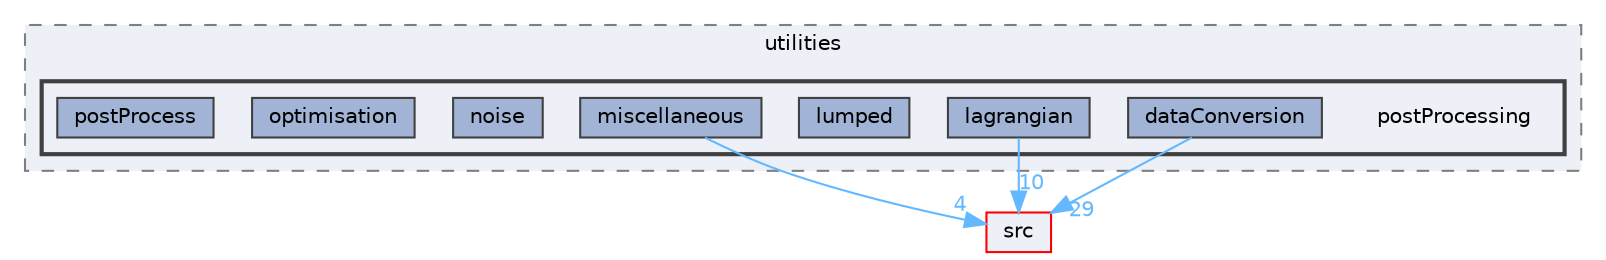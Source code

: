 digraph "applications/utilities/postProcessing"
{
 // LATEX_PDF_SIZE
  bgcolor="transparent";
  edge [fontname=Helvetica,fontsize=10,labelfontname=Helvetica,labelfontsize=10];
  node [fontname=Helvetica,fontsize=10,shape=box,height=0.2,width=0.4];
  compound=true
  subgraph clusterdir_a740ba71acc8f57051af57c325cf1aa6 {
    graph [ bgcolor="#edf0f7", pencolor="grey50", label="utilities", fontname=Helvetica,fontsize=10 style="filled,dashed", URL="dir_a740ba71acc8f57051af57c325cf1aa6.html",tooltip=""]
  subgraph clusterdir_b0c2b0d6e5b08bdff054b28f26ba51e7 {
    graph [ bgcolor="#edf0f7", pencolor="grey25", label="", fontname=Helvetica,fontsize=10 style="filled,bold", URL="dir_b0c2b0d6e5b08bdff054b28f26ba51e7.html",tooltip=""]
    dir_b0c2b0d6e5b08bdff054b28f26ba51e7 [shape=plaintext, label="postProcessing"];
  dir_287a8ee951d3c46055211652d30251ed [label="dataConversion", fillcolor="#a2b4d6", color="grey25", style="filled", URL="dir_287a8ee951d3c46055211652d30251ed.html",tooltip=""];
  dir_1411ee221da8c78d686bfb322a9cbb04 [label="lagrangian", fillcolor="#a2b4d6", color="grey25", style="filled", URL="dir_1411ee221da8c78d686bfb322a9cbb04.html",tooltip=""];
  dir_841b188b54e869951e65e52efec69528 [label="lumped", fillcolor="#a2b4d6", color="grey25", style="filled", URL="dir_841b188b54e869951e65e52efec69528.html",tooltip=""];
  dir_2e3c7ef0b2b6965fe976cda0e513e145 [label="miscellaneous", fillcolor="#a2b4d6", color="grey25", style="filled", URL="dir_2e3c7ef0b2b6965fe976cda0e513e145.html",tooltip=""];
  dir_776f617f8e9e0acb10e33f8c25a5c6fe [label="noise", fillcolor="#a2b4d6", color="grey25", style="filled", URL="dir_776f617f8e9e0acb10e33f8c25a5c6fe.html",tooltip=""];
  dir_f60f4f731e7d258de70031681d144881 [label="optimisation", fillcolor="#a2b4d6", color="grey25", style="filled", URL="dir_f60f4f731e7d258de70031681d144881.html",tooltip=""];
  dir_4b4b6aed79da9e34a154d12e0082d2a1 [label="postProcess", fillcolor="#a2b4d6", color="grey25", style="filled", URL="dir_4b4b6aed79da9e34a154d12e0082d2a1.html",tooltip=""];
  }
  }
  dir_68267d1309a1af8e8297ef4c3efbcdba [label="src", fillcolor="#edf0f7", color="red", style="filled", URL="dir_68267d1309a1af8e8297ef4c3efbcdba.html",tooltip=""];
  dir_287a8ee951d3c46055211652d30251ed->dir_68267d1309a1af8e8297ef4c3efbcdba [headlabel="29", labeldistance=1.5 headhref="dir_000813_003729.html" href="dir_000813_003729.html" color="steelblue1" fontcolor="steelblue1"];
  dir_1411ee221da8c78d686bfb322a9cbb04->dir_68267d1309a1af8e8297ef4c3efbcdba [headlabel="10", labeldistance=1.5 headhref="dir_002069_003729.html" href="dir_002069_003729.html" color="steelblue1" fontcolor="steelblue1"];
  dir_2e3c7ef0b2b6965fe976cda0e513e145->dir_68267d1309a1af8e8297ef4c3efbcdba [headlabel="4", labeldistance=1.5 headhref="dir_002407_003729.html" href="dir_002407_003729.html" color="steelblue1" fontcolor="steelblue1"];
}
